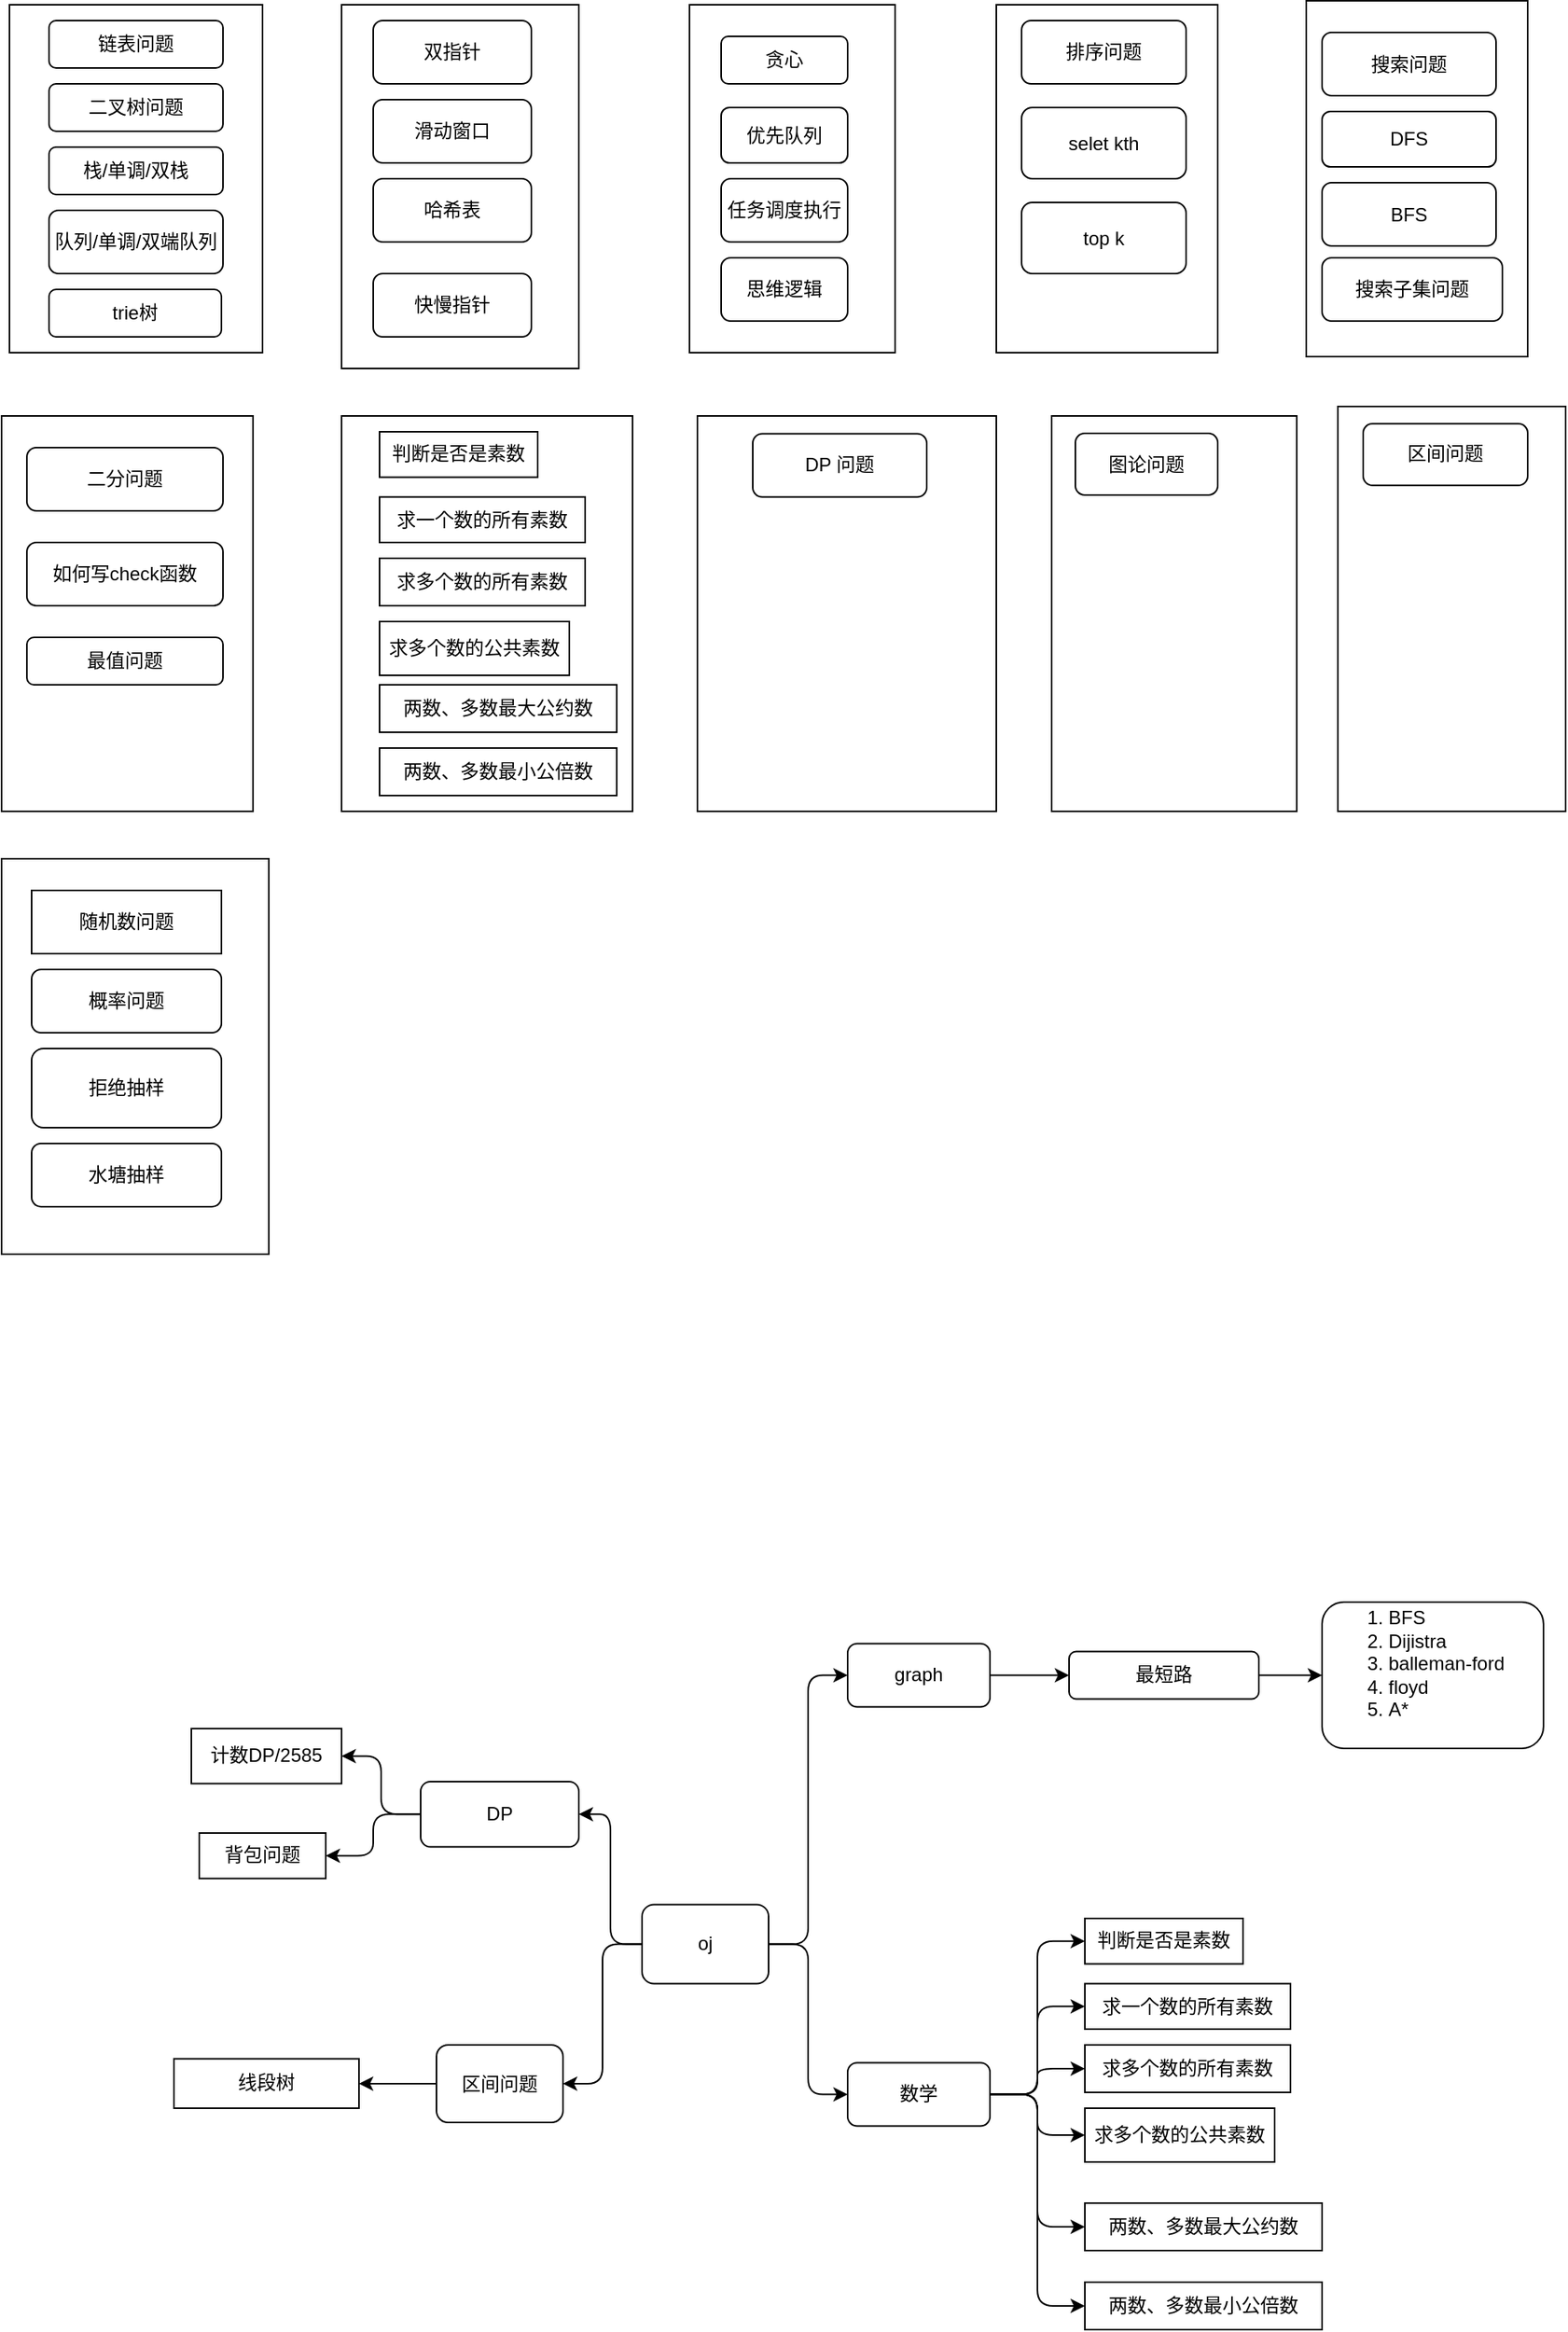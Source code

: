<mxfile version="21.0.6" type="github">
  <diagram name="第 1 页" id="c0f3yW9Gil210HKwcmj0">
    <mxGraphModel dx="1306" dy="836" grid="1" gridSize="10" guides="1" tooltips="1" connect="1" arrows="1" fold="1" page="1" pageScale="1" pageWidth="2339" pageHeight="3300" math="0" shadow="0">
      <root>
        <mxCell id="0" />
        <mxCell id="1" parent="0" />
        <mxCell id="c8blgeXkBUVHCLApOhyp-88" value="" style="rounded=0;whiteSpace=wrap;html=1;" vertex="1" parent="1">
          <mxGeometry x="161" y="710" width="169" height="250" as="geometry" />
        </mxCell>
        <mxCell id="c8blgeXkBUVHCLApOhyp-82" value="" style="rounded=0;whiteSpace=wrap;html=1;" vertex="1" parent="1">
          <mxGeometry x="1006" y="424" width="144" height="256" as="geometry" />
        </mxCell>
        <mxCell id="c8blgeXkBUVHCLApOhyp-80" value="" style="rounded=0;whiteSpace=wrap;html=1;" vertex="1" parent="1">
          <mxGeometry x="825" y="430" width="155" height="250" as="geometry" />
        </mxCell>
        <mxCell id="c8blgeXkBUVHCLApOhyp-78" value="" style="rounded=0;whiteSpace=wrap;html=1;" vertex="1" parent="1">
          <mxGeometry x="601" y="430" width="189" height="250" as="geometry" />
        </mxCell>
        <mxCell id="c8blgeXkBUVHCLApOhyp-75" value="" style="rounded=0;whiteSpace=wrap;html=1;" vertex="1" parent="1">
          <mxGeometry x="376" y="430" width="184" height="250" as="geometry" />
        </mxCell>
        <mxCell id="c8blgeXkBUVHCLApOhyp-33" value="" style="rounded=0;whiteSpace=wrap;html=1;" vertex="1" parent="1">
          <mxGeometry x="161" y="430" width="159" height="250" as="geometry" />
        </mxCell>
        <mxCell id="c8blgeXkBUVHCLApOhyp-27" value="" style="rounded=0;whiteSpace=wrap;html=1;" vertex="1" parent="1">
          <mxGeometry x="790" y="170" width="140" height="220" as="geometry" />
        </mxCell>
        <mxCell id="c8blgeXkBUVHCLApOhyp-23" value="" style="rounded=0;whiteSpace=wrap;html=1;" vertex="1" parent="1">
          <mxGeometry x="986" y="167.5" width="140" height="225" as="geometry" />
        </mxCell>
        <mxCell id="c8blgeXkBUVHCLApOhyp-19" value="" style="rounded=0;whiteSpace=wrap;html=1;" vertex="1" parent="1">
          <mxGeometry x="596" y="170" width="130" height="220" as="geometry" />
        </mxCell>
        <mxCell id="c8blgeXkBUVHCLApOhyp-13" value="" style="rounded=0;whiteSpace=wrap;html=1;" vertex="1" parent="1">
          <mxGeometry x="376" y="170" width="150" height="230" as="geometry" />
        </mxCell>
        <mxCell id="c8blgeXkBUVHCLApOhyp-7" value="" style="rounded=0;whiteSpace=wrap;html=1;" vertex="1" parent="1">
          <mxGeometry x="166" y="170" width="160" height="220" as="geometry" />
        </mxCell>
        <mxCell id="R-X1Kzi6aorfEDV6HySt-5" style="edgeStyle=orthogonalEdgeStyle;rounded=1;orthogonalLoop=1;jettySize=auto;html=1;exitX=1;exitY=0.5;exitDx=0;exitDy=0;entryX=0;entryY=0.5;entryDx=0;entryDy=0;" parent="1" source="R-X1Kzi6aorfEDV6HySt-1" target="R-X1Kzi6aorfEDV6HySt-4" edge="1">
          <mxGeometry relative="1" as="geometry" />
        </mxCell>
        <mxCell id="3fjGZQysSv-eZ1hzzoia-2" style="edgeStyle=orthogonalEdgeStyle;rounded=1;orthogonalLoop=1;jettySize=auto;html=1;exitX=1;exitY=0.5;exitDx=0;exitDy=0;entryX=0;entryY=0.5;entryDx=0;entryDy=0;" parent="1" source="R-X1Kzi6aorfEDV6HySt-1" target="3fjGZQysSv-eZ1hzzoia-1" edge="1">
          <mxGeometry relative="1" as="geometry" />
        </mxCell>
        <mxCell id="Xv7DBx726RWobwCdAjJy-3" style="edgeStyle=orthogonalEdgeStyle;rounded=1;orthogonalLoop=1;jettySize=auto;html=1;exitX=0;exitY=0.5;exitDx=0;exitDy=0;entryX=1;entryY=0.5;entryDx=0;entryDy=0;" parent="1" source="R-X1Kzi6aorfEDV6HySt-1" target="Xv7DBx726RWobwCdAjJy-1" edge="1">
          <mxGeometry relative="1" as="geometry" />
        </mxCell>
        <mxCell id="nt6Zr_V4z6T5L9FxD4BE-2" style="edgeStyle=orthogonalEdgeStyle;rounded=1;orthogonalLoop=1;jettySize=auto;html=1;exitX=0;exitY=0.5;exitDx=0;exitDy=0;entryX=1;entryY=0.5;entryDx=0;entryDy=0;" parent="1" source="R-X1Kzi6aorfEDV6HySt-1" target="nt6Zr_V4z6T5L9FxD4BE-1" edge="1">
          <mxGeometry relative="1" as="geometry" />
        </mxCell>
        <mxCell id="R-X1Kzi6aorfEDV6HySt-1" value="oj" style="rounded=1;whiteSpace=wrap;html=1;" parent="1" vertex="1">
          <mxGeometry x="566" y="1371.25" width="80" height="50" as="geometry" />
        </mxCell>
        <mxCell id="R-X1Kzi6aorfEDV6HySt-9" style="edgeStyle=orthogonalEdgeStyle;rounded=1;orthogonalLoop=1;jettySize=auto;html=1;exitX=1;exitY=0.5;exitDx=0;exitDy=0;entryX=0;entryY=0.5;entryDx=0;entryDy=0;" parent="1" source="R-X1Kzi6aorfEDV6HySt-4" target="R-X1Kzi6aorfEDV6HySt-8" edge="1">
          <mxGeometry relative="1" as="geometry" />
        </mxCell>
        <mxCell id="R-X1Kzi6aorfEDV6HySt-4" value="graph" style="rounded=1;whiteSpace=wrap;html=1;" parent="1" vertex="1">
          <mxGeometry x="696" y="1206.25" width="90" height="40" as="geometry" />
        </mxCell>
        <mxCell id="R-X1Kzi6aorfEDV6HySt-13" style="edgeStyle=orthogonalEdgeStyle;rounded=1;orthogonalLoop=1;jettySize=auto;html=1;exitX=1;exitY=0.5;exitDx=0;exitDy=0;" parent="1" source="R-X1Kzi6aorfEDV6HySt-8" target="R-X1Kzi6aorfEDV6HySt-12" edge="1">
          <mxGeometry relative="1" as="geometry" />
        </mxCell>
        <mxCell id="R-X1Kzi6aorfEDV6HySt-8" value="最短路" style="rounded=1;whiteSpace=wrap;html=1;" parent="1" vertex="1">
          <mxGeometry x="836" y="1211.25" width="120" height="30" as="geometry" />
        </mxCell>
        <mxCell id="R-X1Kzi6aorfEDV6HySt-12" value="&lt;ol&gt;&lt;li&gt;BFS&lt;/li&gt;&lt;li&gt;Dijistra&lt;/li&gt;&lt;li&gt;balleman-ford&lt;/li&gt;&lt;li&gt;floyd&lt;/li&gt;&lt;li&gt;A*&lt;/li&gt;&lt;/ol&gt;&lt;div&gt;&lt;br&gt;&lt;/div&gt;" style="rounded=1;whiteSpace=wrap;html=1;align=left;" parent="1" vertex="1">
          <mxGeometry x="996" y="1180" width="140" height="92.5" as="geometry" />
        </mxCell>
        <mxCell id="3fjGZQysSv-eZ1hzzoia-4" style="edgeStyle=orthogonalEdgeStyle;rounded=1;orthogonalLoop=1;jettySize=auto;html=1;exitX=1;exitY=0.5;exitDx=0;exitDy=0;entryX=0;entryY=0.5;entryDx=0;entryDy=0;" parent="1" source="3fjGZQysSv-eZ1hzzoia-1" target="3fjGZQysSv-eZ1hzzoia-3" edge="1">
          <mxGeometry relative="1" as="geometry" />
        </mxCell>
        <mxCell id="3fjGZQysSv-eZ1hzzoia-8" style="edgeStyle=orthogonalEdgeStyle;rounded=1;orthogonalLoop=1;jettySize=auto;html=1;exitX=1;exitY=0.5;exitDx=0;exitDy=0;entryX=0;entryY=0.5;entryDx=0;entryDy=0;" parent="1" source="3fjGZQysSv-eZ1hzzoia-1" target="3fjGZQysSv-eZ1hzzoia-7" edge="1">
          <mxGeometry relative="1" as="geometry" />
        </mxCell>
        <mxCell id="3fjGZQysSv-eZ1hzzoia-11" style="edgeStyle=orthogonalEdgeStyle;rounded=1;orthogonalLoop=1;jettySize=auto;html=1;exitX=1;exitY=0.5;exitDx=0;exitDy=0;entryX=0;entryY=0.5;entryDx=0;entryDy=0;" parent="1" source="3fjGZQysSv-eZ1hzzoia-1" target="3fjGZQysSv-eZ1hzzoia-10" edge="1">
          <mxGeometry relative="1" as="geometry" />
        </mxCell>
        <mxCell id="3fjGZQysSv-eZ1hzzoia-13" style="edgeStyle=orthogonalEdgeStyle;rounded=1;orthogonalLoop=1;jettySize=auto;html=1;entryX=0;entryY=0.5;entryDx=0;entryDy=0;" parent="1" source="3fjGZQysSv-eZ1hzzoia-1" target="3fjGZQysSv-eZ1hzzoia-12" edge="1">
          <mxGeometry relative="1" as="geometry" />
        </mxCell>
        <mxCell id="3fjGZQysSv-eZ1hzzoia-17" style="edgeStyle=orthogonalEdgeStyle;rounded=1;orthogonalLoop=1;jettySize=auto;html=1;exitX=1;exitY=0.5;exitDx=0;exitDy=0;entryX=0;entryY=0.5;entryDx=0;entryDy=0;" parent="1" source="3fjGZQysSv-eZ1hzzoia-1" target="3fjGZQysSv-eZ1hzzoia-16" edge="1">
          <mxGeometry relative="1" as="geometry" />
        </mxCell>
        <mxCell id="3fjGZQysSv-eZ1hzzoia-19" style="edgeStyle=orthogonalEdgeStyle;rounded=1;orthogonalLoop=1;jettySize=auto;html=1;exitX=1;exitY=0.5;exitDx=0;exitDy=0;entryX=0;entryY=0.5;entryDx=0;entryDy=0;" parent="1" source="3fjGZQysSv-eZ1hzzoia-1" target="3fjGZQysSv-eZ1hzzoia-18" edge="1">
          <mxGeometry relative="1" as="geometry" />
        </mxCell>
        <mxCell id="3fjGZQysSv-eZ1hzzoia-1" value="数学" style="rounded=1;whiteSpace=wrap;html=1;" parent="1" vertex="1">
          <mxGeometry x="696" y="1471.25" width="90" height="40" as="geometry" />
        </mxCell>
        <mxCell id="3fjGZQysSv-eZ1hzzoia-3" value="判断是否是素数" style="rounded=0;whiteSpace=wrap;html=1;" parent="1" vertex="1">
          <mxGeometry x="846" y="1380" width="100" height="28.75" as="geometry" />
        </mxCell>
        <mxCell id="3fjGZQysSv-eZ1hzzoia-7" value="两数、多数最大公约数" style="rounded=0;whiteSpace=wrap;html=1;" parent="1" vertex="1">
          <mxGeometry x="846" y="1560" width="150" height="30" as="geometry" />
        </mxCell>
        <mxCell id="3fjGZQysSv-eZ1hzzoia-10" value="两数、多数最小公倍数" style="rounded=0;whiteSpace=wrap;html=1;" parent="1" vertex="1">
          <mxGeometry x="846" y="1610" width="150" height="30" as="geometry" />
        </mxCell>
        <mxCell id="3fjGZQysSv-eZ1hzzoia-12" value="求一个数的所有素数" style="rounded=0;whiteSpace=wrap;html=1;" parent="1" vertex="1">
          <mxGeometry x="846" y="1421.25" width="130" height="28.75" as="geometry" />
        </mxCell>
        <mxCell id="3fjGZQysSv-eZ1hzzoia-16" value="求多个数的所有素数" style="rounded=0;whiteSpace=wrap;html=1;" parent="1" vertex="1">
          <mxGeometry x="846" y="1460" width="130" height="30" as="geometry" />
        </mxCell>
        <mxCell id="3fjGZQysSv-eZ1hzzoia-18" value="求多个数的公共素数" style="rounded=0;whiteSpace=wrap;html=1;" parent="1" vertex="1">
          <mxGeometry x="846" y="1500" width="120" height="34" as="geometry" />
        </mxCell>
        <mxCell id="Xv7DBx726RWobwCdAjJy-5" style="edgeStyle=orthogonalEdgeStyle;rounded=1;orthogonalLoop=1;jettySize=auto;html=1;exitX=0;exitY=0.5;exitDx=0;exitDy=0;entryX=1;entryY=0.5;entryDx=0;entryDy=0;" parent="1" source="Xv7DBx726RWobwCdAjJy-1" target="Xv7DBx726RWobwCdAjJy-4" edge="1">
          <mxGeometry relative="1" as="geometry" />
        </mxCell>
        <mxCell id="Xv7DBx726RWobwCdAjJy-8" style="edgeStyle=orthogonalEdgeStyle;rounded=1;orthogonalLoop=1;jettySize=auto;html=1;exitX=0;exitY=0.5;exitDx=0;exitDy=0;entryX=1;entryY=0.5;entryDx=0;entryDy=0;" parent="1" source="Xv7DBx726RWobwCdAjJy-1" target="Xv7DBx726RWobwCdAjJy-6" edge="1">
          <mxGeometry relative="1" as="geometry" />
        </mxCell>
        <mxCell id="Xv7DBx726RWobwCdAjJy-1" value="DP" style="rounded=1;whiteSpace=wrap;html=1;" parent="1" vertex="1">
          <mxGeometry x="426" y="1293.5" width="100" height="41.25" as="geometry" />
        </mxCell>
        <mxCell id="Xv7DBx726RWobwCdAjJy-4" value="计数DP/2585" style="rounded=0;whiteSpace=wrap;html=1;" parent="1" vertex="1">
          <mxGeometry x="281" y="1260" width="95" height="34.75" as="geometry" />
        </mxCell>
        <mxCell id="Xv7DBx726RWobwCdAjJy-6" value="背包问题" style="rounded=0;whiteSpace=wrap;html=1;" parent="1" vertex="1">
          <mxGeometry x="286" y="1326" width="80" height="28.75" as="geometry" />
        </mxCell>
        <mxCell id="4DcOTyK1AXmUQ5a3hMAk-1" style="edgeStyle=orthogonalEdgeStyle;rounded=1;orthogonalLoop=1;jettySize=auto;html=1;exitX=0;exitY=0.5;exitDx=0;exitDy=0;" parent="1" source="nt6Zr_V4z6T5L9FxD4BE-1" target="nt6Zr_V4z6T5L9FxD4BE-3" edge="1">
          <mxGeometry relative="1" as="geometry" />
        </mxCell>
        <mxCell id="nt6Zr_V4z6T5L9FxD4BE-1" value="区间问题" style="rounded=1;whiteSpace=wrap;html=1;" parent="1" vertex="1">
          <mxGeometry x="436" y="1460" width="80" height="49" as="geometry" />
        </mxCell>
        <mxCell id="nt6Zr_V4z6T5L9FxD4BE-3" value="线段树" style="rounded=0;whiteSpace=wrap;html=1;" parent="1" vertex="1">
          <mxGeometry x="270" y="1468.75" width="117" height="31.25" as="geometry" />
        </mxCell>
        <mxCell id="c8blgeXkBUVHCLApOhyp-3" value="链表问题" style="rounded=1;whiteSpace=wrap;html=1;" vertex="1" parent="1">
          <mxGeometry x="191" y="180" width="110" height="30" as="geometry" />
        </mxCell>
        <mxCell id="c8blgeXkBUVHCLApOhyp-4" value="二叉树问题" style="rounded=1;whiteSpace=wrap;html=1;" vertex="1" parent="1">
          <mxGeometry x="191" y="220" width="110" height="30" as="geometry" />
        </mxCell>
        <mxCell id="c8blgeXkBUVHCLApOhyp-5" value="栈/单调/双栈" style="rounded=1;whiteSpace=wrap;html=1;" vertex="1" parent="1">
          <mxGeometry x="191" y="260" width="110" height="30" as="geometry" />
        </mxCell>
        <mxCell id="c8blgeXkBUVHCLApOhyp-6" value="队列/单调/双端队列" style="rounded=1;whiteSpace=wrap;html=1;" vertex="1" parent="1">
          <mxGeometry x="191" y="300" width="110" height="40" as="geometry" />
        </mxCell>
        <mxCell id="c8blgeXkBUVHCLApOhyp-8" value="双指针" style="rounded=1;whiteSpace=wrap;html=1;" vertex="1" parent="1">
          <mxGeometry x="396" y="180" width="100" height="40" as="geometry" />
        </mxCell>
        <mxCell id="c8blgeXkBUVHCLApOhyp-9" value="滑动窗口" style="rounded=1;whiteSpace=wrap;html=1;" vertex="1" parent="1">
          <mxGeometry x="396" y="230" width="100" height="40" as="geometry" />
        </mxCell>
        <mxCell id="c8blgeXkBUVHCLApOhyp-10" value="哈希表" style="rounded=1;whiteSpace=wrap;html=1;" vertex="1" parent="1">
          <mxGeometry x="396" y="280" width="100" height="40" as="geometry" />
        </mxCell>
        <mxCell id="c8blgeXkBUVHCLApOhyp-12" value="快慢指针" style="rounded=1;whiteSpace=wrap;html=1;" vertex="1" parent="1">
          <mxGeometry x="396" y="340" width="100" height="40" as="geometry" />
        </mxCell>
        <mxCell id="c8blgeXkBUVHCLApOhyp-14" value="贪心" style="rounded=1;whiteSpace=wrap;html=1;" vertex="1" parent="1">
          <mxGeometry x="616" y="190" width="80" height="30" as="geometry" />
        </mxCell>
        <mxCell id="c8blgeXkBUVHCLApOhyp-16" value="优先队列" style="rounded=1;whiteSpace=wrap;html=1;" vertex="1" parent="1">
          <mxGeometry x="616" y="235" width="80" height="35" as="geometry" />
        </mxCell>
        <mxCell id="c8blgeXkBUVHCLApOhyp-17" value="思维逻辑" style="rounded=1;whiteSpace=wrap;html=1;" vertex="1" parent="1">
          <mxGeometry x="616" y="330" width="80" height="40" as="geometry" />
        </mxCell>
        <mxCell id="c8blgeXkBUVHCLApOhyp-18" value="任务调度执行" style="rounded=1;whiteSpace=wrap;html=1;" vertex="1" parent="1">
          <mxGeometry x="616" y="280" width="80" height="40" as="geometry" />
        </mxCell>
        <mxCell id="c8blgeXkBUVHCLApOhyp-20" value="搜索问题" style="rounded=1;whiteSpace=wrap;html=1;" vertex="1" parent="1">
          <mxGeometry x="996" y="187.5" width="110" height="40" as="geometry" />
        </mxCell>
        <mxCell id="c8blgeXkBUVHCLApOhyp-21" value="DFS" style="rounded=1;whiteSpace=wrap;html=1;" vertex="1" parent="1">
          <mxGeometry x="996" y="237.5" width="110" height="35" as="geometry" />
        </mxCell>
        <mxCell id="c8blgeXkBUVHCLApOhyp-22" value="BFS" style="rounded=1;whiteSpace=wrap;html=1;" vertex="1" parent="1">
          <mxGeometry x="996" y="282.5" width="110" height="40" as="geometry" />
        </mxCell>
        <mxCell id="c8blgeXkBUVHCLApOhyp-24" value="排序问题" style="rounded=1;whiteSpace=wrap;html=1;" vertex="1" parent="1">
          <mxGeometry x="806" y="180" width="104" height="40" as="geometry" />
        </mxCell>
        <mxCell id="c8blgeXkBUVHCLApOhyp-25" value="selet kth&lt;br&gt;" style="rounded=1;whiteSpace=wrap;html=1;" vertex="1" parent="1">
          <mxGeometry x="806" y="235" width="104" height="45" as="geometry" />
        </mxCell>
        <mxCell id="c8blgeXkBUVHCLApOhyp-26" value="top k" style="rounded=1;whiteSpace=wrap;html=1;" vertex="1" parent="1">
          <mxGeometry x="806" y="295" width="104" height="45" as="geometry" />
        </mxCell>
        <mxCell id="c8blgeXkBUVHCLApOhyp-29" value="搜索子集问题" style="rounded=1;whiteSpace=wrap;html=1;" vertex="1" parent="1">
          <mxGeometry x="996" y="330" width="114" height="40" as="geometry" />
        </mxCell>
        <mxCell id="c8blgeXkBUVHCLApOhyp-30" value="二分问题" style="rounded=1;whiteSpace=wrap;html=1;" vertex="1" parent="1">
          <mxGeometry x="177" y="450" width="124" height="40" as="geometry" />
        </mxCell>
        <mxCell id="c8blgeXkBUVHCLApOhyp-31" value="如何写check函数" style="rounded=1;whiteSpace=wrap;html=1;" vertex="1" parent="1">
          <mxGeometry x="177" y="510" width="124" height="40" as="geometry" />
        </mxCell>
        <mxCell id="c8blgeXkBUVHCLApOhyp-32" value="最值问题" style="rounded=1;whiteSpace=wrap;html=1;" vertex="1" parent="1">
          <mxGeometry x="177" y="570" width="124" height="30" as="geometry" />
        </mxCell>
        <mxCell id="c8blgeXkBUVHCLApOhyp-69" value="判断是否是素数" style="rounded=0;whiteSpace=wrap;html=1;" vertex="1" parent="1">
          <mxGeometry x="400" y="440" width="100" height="28.75" as="geometry" />
        </mxCell>
        <mxCell id="c8blgeXkBUVHCLApOhyp-70" value="两数、多数最大公约数" style="rounded=0;whiteSpace=wrap;html=1;" vertex="1" parent="1">
          <mxGeometry x="400" y="600" width="150" height="30" as="geometry" />
        </mxCell>
        <mxCell id="c8blgeXkBUVHCLApOhyp-71" value="两数、多数最小公倍数" style="rounded=0;whiteSpace=wrap;html=1;" vertex="1" parent="1">
          <mxGeometry x="400" y="640" width="150" height="30" as="geometry" />
        </mxCell>
        <mxCell id="c8blgeXkBUVHCLApOhyp-72" value="求一个数的所有素数" style="rounded=0;whiteSpace=wrap;html=1;" vertex="1" parent="1">
          <mxGeometry x="400" y="481.25" width="130" height="28.75" as="geometry" />
        </mxCell>
        <mxCell id="c8blgeXkBUVHCLApOhyp-73" value="求多个数的所有素数" style="rounded=0;whiteSpace=wrap;html=1;" vertex="1" parent="1">
          <mxGeometry x="400" y="520" width="130" height="30" as="geometry" />
        </mxCell>
        <mxCell id="c8blgeXkBUVHCLApOhyp-74" value="求多个数的公共素数" style="rounded=0;whiteSpace=wrap;html=1;" vertex="1" parent="1">
          <mxGeometry x="400" y="560" width="120" height="34" as="geometry" />
        </mxCell>
        <mxCell id="c8blgeXkBUVHCLApOhyp-76" value="trie树" style="rounded=1;whiteSpace=wrap;html=1;" vertex="1" parent="1">
          <mxGeometry x="191" y="350" width="109" height="30" as="geometry" />
        </mxCell>
        <mxCell id="c8blgeXkBUVHCLApOhyp-77" value="DP 问题" style="rounded=1;whiteSpace=wrap;html=1;" vertex="1" parent="1">
          <mxGeometry x="636" y="441.25" width="110" height="40" as="geometry" />
        </mxCell>
        <mxCell id="c8blgeXkBUVHCLApOhyp-79" value="图论问题" style="rounded=1;whiteSpace=wrap;html=1;" vertex="1" parent="1">
          <mxGeometry x="840" y="441" width="90" height="39" as="geometry" />
        </mxCell>
        <mxCell id="c8blgeXkBUVHCLApOhyp-81" value="区间问题" style="rounded=1;whiteSpace=wrap;html=1;" vertex="1" parent="1">
          <mxGeometry x="1022" y="434.88" width="104" height="39" as="geometry" />
        </mxCell>
        <mxCell id="c8blgeXkBUVHCLApOhyp-83" value="随机数问题" style="rounded=0;whiteSpace=wrap;html=1;" vertex="1" parent="1">
          <mxGeometry x="180" y="730" width="120" height="40" as="geometry" />
        </mxCell>
        <mxCell id="c8blgeXkBUVHCLApOhyp-85" value="概率问题" style="rounded=1;whiteSpace=wrap;html=1;" vertex="1" parent="1">
          <mxGeometry x="180" y="780" width="120" height="40" as="geometry" />
        </mxCell>
        <mxCell id="c8blgeXkBUVHCLApOhyp-86" value="拒绝抽样" style="rounded=1;whiteSpace=wrap;html=1;" vertex="1" parent="1">
          <mxGeometry x="180" y="830" width="120" height="50" as="geometry" />
        </mxCell>
        <mxCell id="c8blgeXkBUVHCLApOhyp-87" value="水塘抽样" style="rounded=1;whiteSpace=wrap;html=1;" vertex="1" parent="1">
          <mxGeometry x="180" y="890" width="120" height="40" as="geometry" />
        </mxCell>
      </root>
    </mxGraphModel>
  </diagram>
</mxfile>
